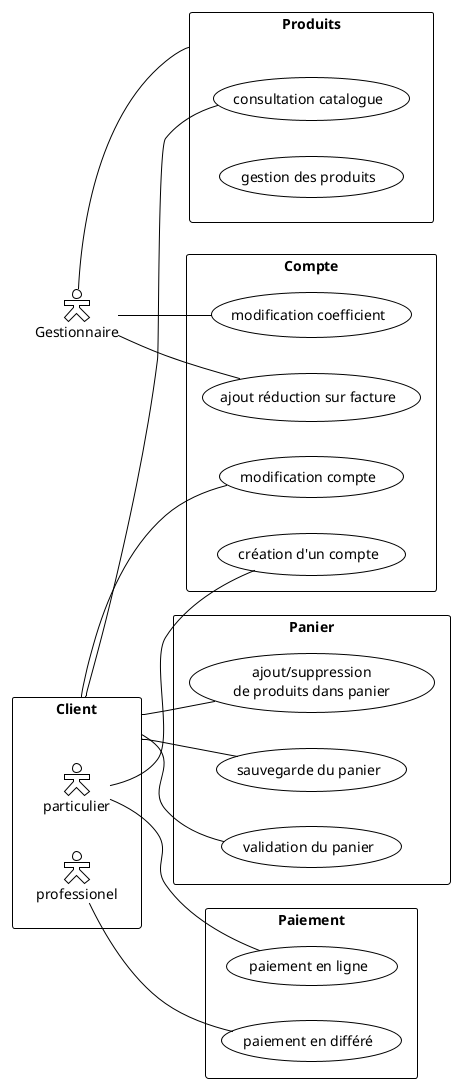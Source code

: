 @startuml
!theme plain
skinparam actorStyle hollow

left to right direction

actor Gestionnaire as G
rectangle Client as C {
  :particulier: as Par
  :professionel: as Pro
}

'rectangle "Gestion produits" {
'  G -> (ajout)
'  G -> (modification)
'  G -> (effacement)
'}
'
'rectangle "Gestion comptes clients pros" {
'  G -> (création de compte)
'  G -> (modification coefficient)
'  G -> (ajout réduction sur facture)
'}
rectangle Produits as P {
  C -- (consultation catalogue)
  (gestion des produits)
}

G -- P

rectangle "Panier" {
  C -- (ajout/suppression\nde produits dans panier)
  C -- (sauvegarde du panier)
  C -- (validation du panier)
}

rectangle "Paiement" {
  Par -- (paiement en ligne)
  Pro -- (paiement en différé)
}

rectangle "Compte" {

   Par -- (création d'un compte)
   C -- (modification compte)
   G -- (modification coefficient)
   G -- (ajout réduction sur facture)
}

'actor Utilisateur as U
'actor Particulier as  CPa
'actor Professionel as CPr
'U -|> C
'U -|> G
'C -|> CPa
'C -|> CPr

@enduml
